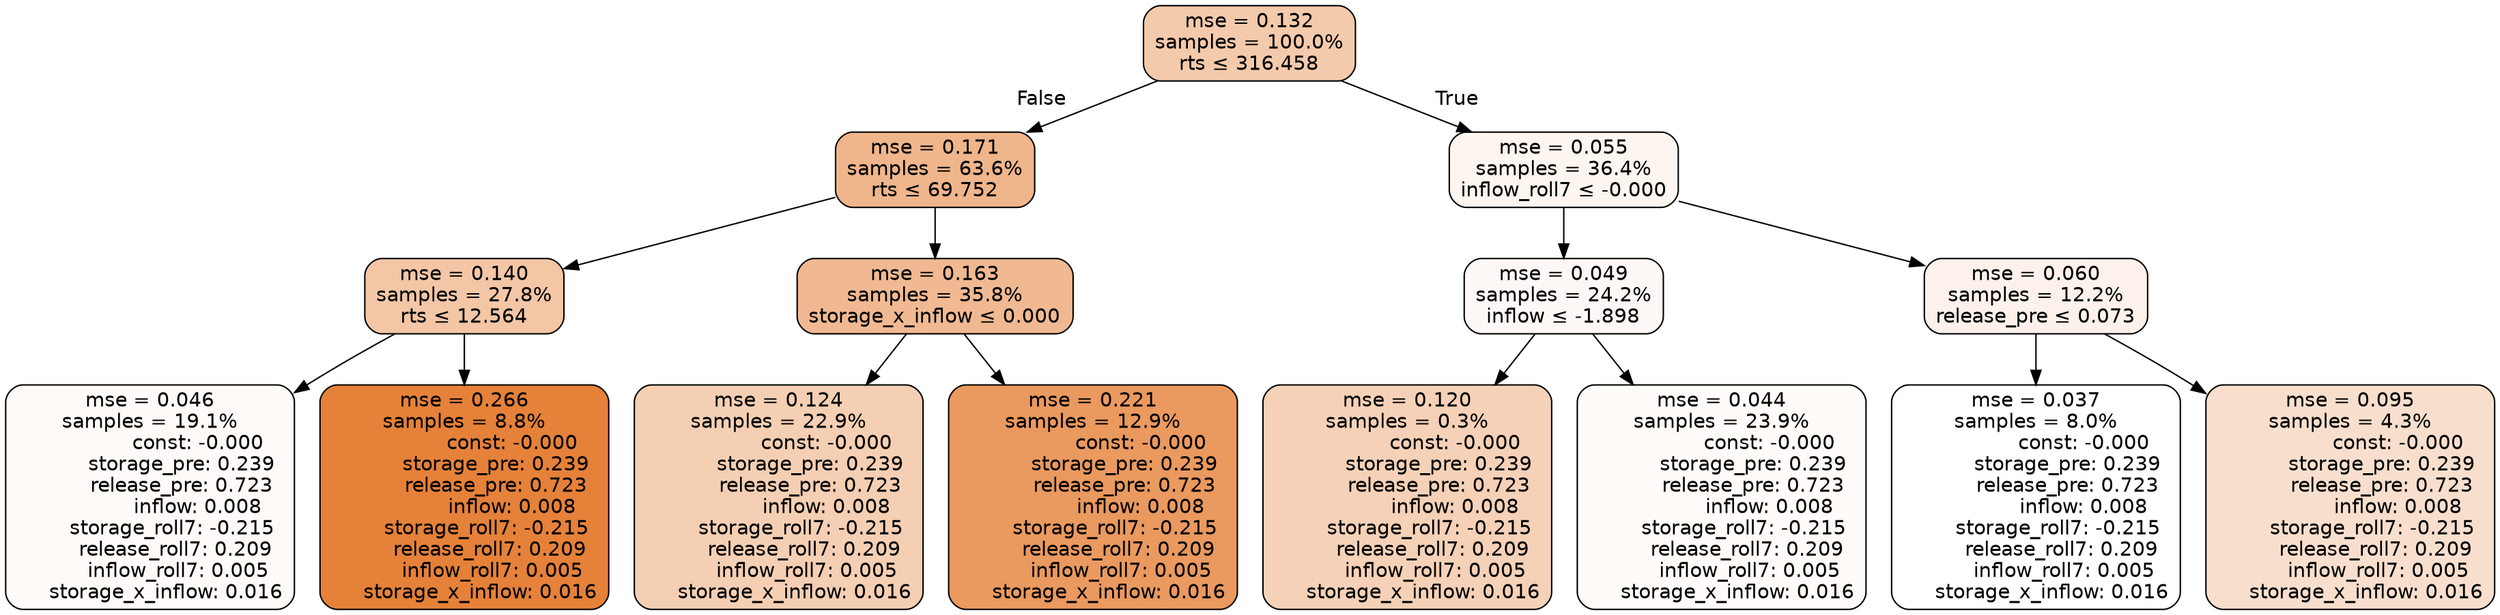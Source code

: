 digraph tree {
node [shape=rectangle, style="filled, rounded", color="black", fontname=helvetica] ;
edge [fontname=helvetica] ;
	"0" [label="mse = 0.132
samples = 100.0%
rts &le; 316.458", fillcolor="#f4caac"]
	"1" [label="mse = 0.171
samples = 63.6%
rts &le; 69.752", fillcolor="#efb58b"]
	"2" [label="mse = 0.140
samples = 27.8%
rts &le; 12.564", fillcolor="#f3c6a6"]
	"3" [label="mse = 0.046
samples = 19.1%
               const: -0.000
          storage_pre: 0.239
          release_pre: 0.723
               inflow: 0.008
       storage_roll7: -0.215
        release_roll7: 0.209
         inflow_roll7: 0.005
     storage_x_inflow: 0.016", fillcolor="#fdfaf7"]
	"4" [label="mse = 0.266
samples = 8.8%
               const: -0.000
          storage_pre: 0.239
          release_pre: 0.723
               inflow: 0.008
       storage_roll7: -0.215
        release_roll7: 0.209
         inflow_roll7: 0.005
     storage_x_inflow: 0.016", fillcolor="#e58139"]
	"5" [label="mse = 0.163
samples = 35.8%
storage_x_inflow &le; 0.000", fillcolor="#f0b992"]
	"6" [label="mse = 0.124
samples = 22.9%
               const: -0.000
          storage_pre: 0.239
          release_pre: 0.723
               inflow: 0.008
       storage_roll7: -0.215
        release_roll7: 0.209
         inflow_roll7: 0.005
     storage_x_inflow: 0.016", fillcolor="#f5cfb3"]
	"7" [label="mse = 0.221
samples = 12.9%
               const: -0.000
          storage_pre: 0.239
          release_pre: 0.723
               inflow: 0.008
       storage_roll7: -0.215
        release_roll7: 0.209
         inflow_roll7: 0.005
     storage_x_inflow: 0.016", fillcolor="#ea995f"]
	"8" [label="mse = 0.055
samples = 36.4%
inflow_roll7 &le; -0.000", fillcolor="#fdf5ef"]
	"9" [label="mse = 0.049
samples = 24.2%
inflow &le; -1.898", fillcolor="#fdf8f5"]
	"10" [label="mse = 0.120
samples = 0.3%
               const: -0.000
          storage_pre: 0.239
          release_pre: 0.723
               inflow: 0.008
       storage_roll7: -0.215
        release_roll7: 0.209
         inflow_roll7: 0.005
     storage_x_inflow: 0.016", fillcolor="#f5d1b7"]
	"11" [label="mse = 0.044
samples = 23.9%
               const: -0.000
          storage_pre: 0.239
          release_pre: 0.723
               inflow: 0.008
       storage_roll7: -0.215
        release_roll7: 0.209
         inflow_roll7: 0.005
     storage_x_inflow: 0.016", fillcolor="#fefbf8"]
	"12" [label="mse = 0.060
samples = 12.2%
release_pre &le; 0.073", fillcolor="#fcf2eb"]
	"13" [label="mse = 0.037
samples = 8.0%
               const: -0.000
          storage_pre: 0.239
          release_pre: 0.723
               inflow: 0.008
       storage_roll7: -0.215
        release_roll7: 0.209
         inflow_roll7: 0.005
     storage_x_inflow: 0.016", fillcolor="#ffffff"]
	"14" [label="mse = 0.095
samples = 4.3%
               const: -0.000
          storage_pre: 0.239
          release_pre: 0.723
               inflow: 0.008
       storage_roll7: -0.215
        release_roll7: 0.209
         inflow_roll7: 0.005
     storage_x_inflow: 0.016", fillcolor="#f8dfcd"]

	"0" -> "1" [labeldistance=2.5, labelangle=45, headlabel="False"]
	"1" -> "2"
	"2" -> "3"
	"2" -> "4"
	"1" -> "5"
	"5" -> "6"
	"5" -> "7"
	"0" -> "8" [labeldistance=2.5, labelangle=-45, headlabel="True"]
	"8" -> "9"
	"9" -> "10"
	"9" -> "11"
	"8" -> "12"
	"12" -> "13"
	"12" -> "14"
}